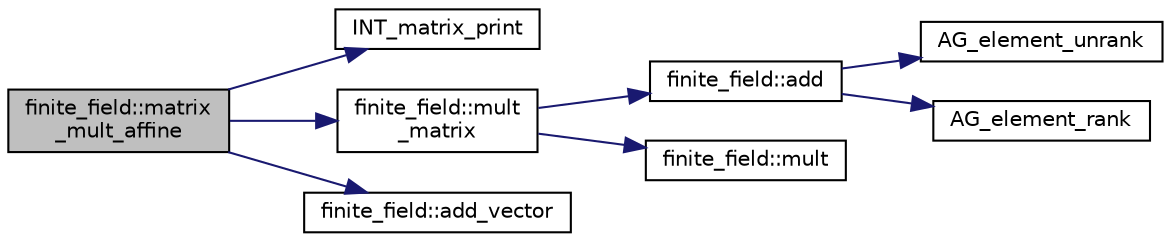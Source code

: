 digraph "finite_field::matrix_mult_affine"
{
  edge [fontname="Helvetica",fontsize="10",labelfontname="Helvetica",labelfontsize="10"];
  node [fontname="Helvetica",fontsize="10",shape=record];
  rankdir="LR";
  Node9996 [label="finite_field::matrix\l_mult_affine",height=0.2,width=0.4,color="black", fillcolor="grey75", style="filled", fontcolor="black"];
  Node9996 -> Node9997 [color="midnightblue",fontsize="10",style="solid",fontname="Helvetica"];
  Node9997 [label="INT_matrix_print",height=0.2,width=0.4,color="black", fillcolor="white", style="filled",URL="$d5/db4/io__and__os_8h.html#afd4180a24bef3a2b584668a4eaf607ff"];
  Node9996 -> Node9998 [color="midnightblue",fontsize="10",style="solid",fontname="Helvetica"];
  Node9998 [label="finite_field::mult\l_matrix",height=0.2,width=0.4,color="black", fillcolor="white", style="filled",URL="$df/d5a/classfinite__field.html#a48517f15dfd7b21c37e0975855f1ada2"];
  Node9998 -> Node9999 [color="midnightblue",fontsize="10",style="solid",fontname="Helvetica"];
  Node9999 [label="finite_field::add",height=0.2,width=0.4,color="black", fillcolor="white", style="filled",URL="$df/d5a/classfinite__field.html#a8f12328a27500f3c7be0c849ebbc9d14"];
  Node9999 -> Node10000 [color="midnightblue",fontsize="10",style="solid",fontname="Helvetica"];
  Node10000 [label="AG_element_unrank",height=0.2,width=0.4,color="black", fillcolor="white", style="filled",URL="$d4/d67/geometry_8h.html#a4a33b86c87b2879b97cfa1327abe2885"];
  Node9999 -> Node10001 [color="midnightblue",fontsize="10",style="solid",fontname="Helvetica"];
  Node10001 [label="AG_element_rank",height=0.2,width=0.4,color="black", fillcolor="white", style="filled",URL="$d4/d67/geometry_8h.html#ab2ac908d07dd8038fd996e26bdc75c17"];
  Node9998 -> Node10002 [color="midnightblue",fontsize="10",style="solid",fontname="Helvetica"];
  Node10002 [label="finite_field::mult",height=0.2,width=0.4,color="black", fillcolor="white", style="filled",URL="$df/d5a/classfinite__field.html#a24fb5917aa6d4d656fd855b7f44a13b0"];
  Node9996 -> Node10003 [color="midnightblue",fontsize="10",style="solid",fontname="Helvetica"];
  Node10003 [label="finite_field::add_vector",height=0.2,width=0.4,color="black", fillcolor="white", style="filled",URL="$df/d5a/classfinite__field.html#a23252c462d48cc21895de6fcc0cbb59f"];
}
